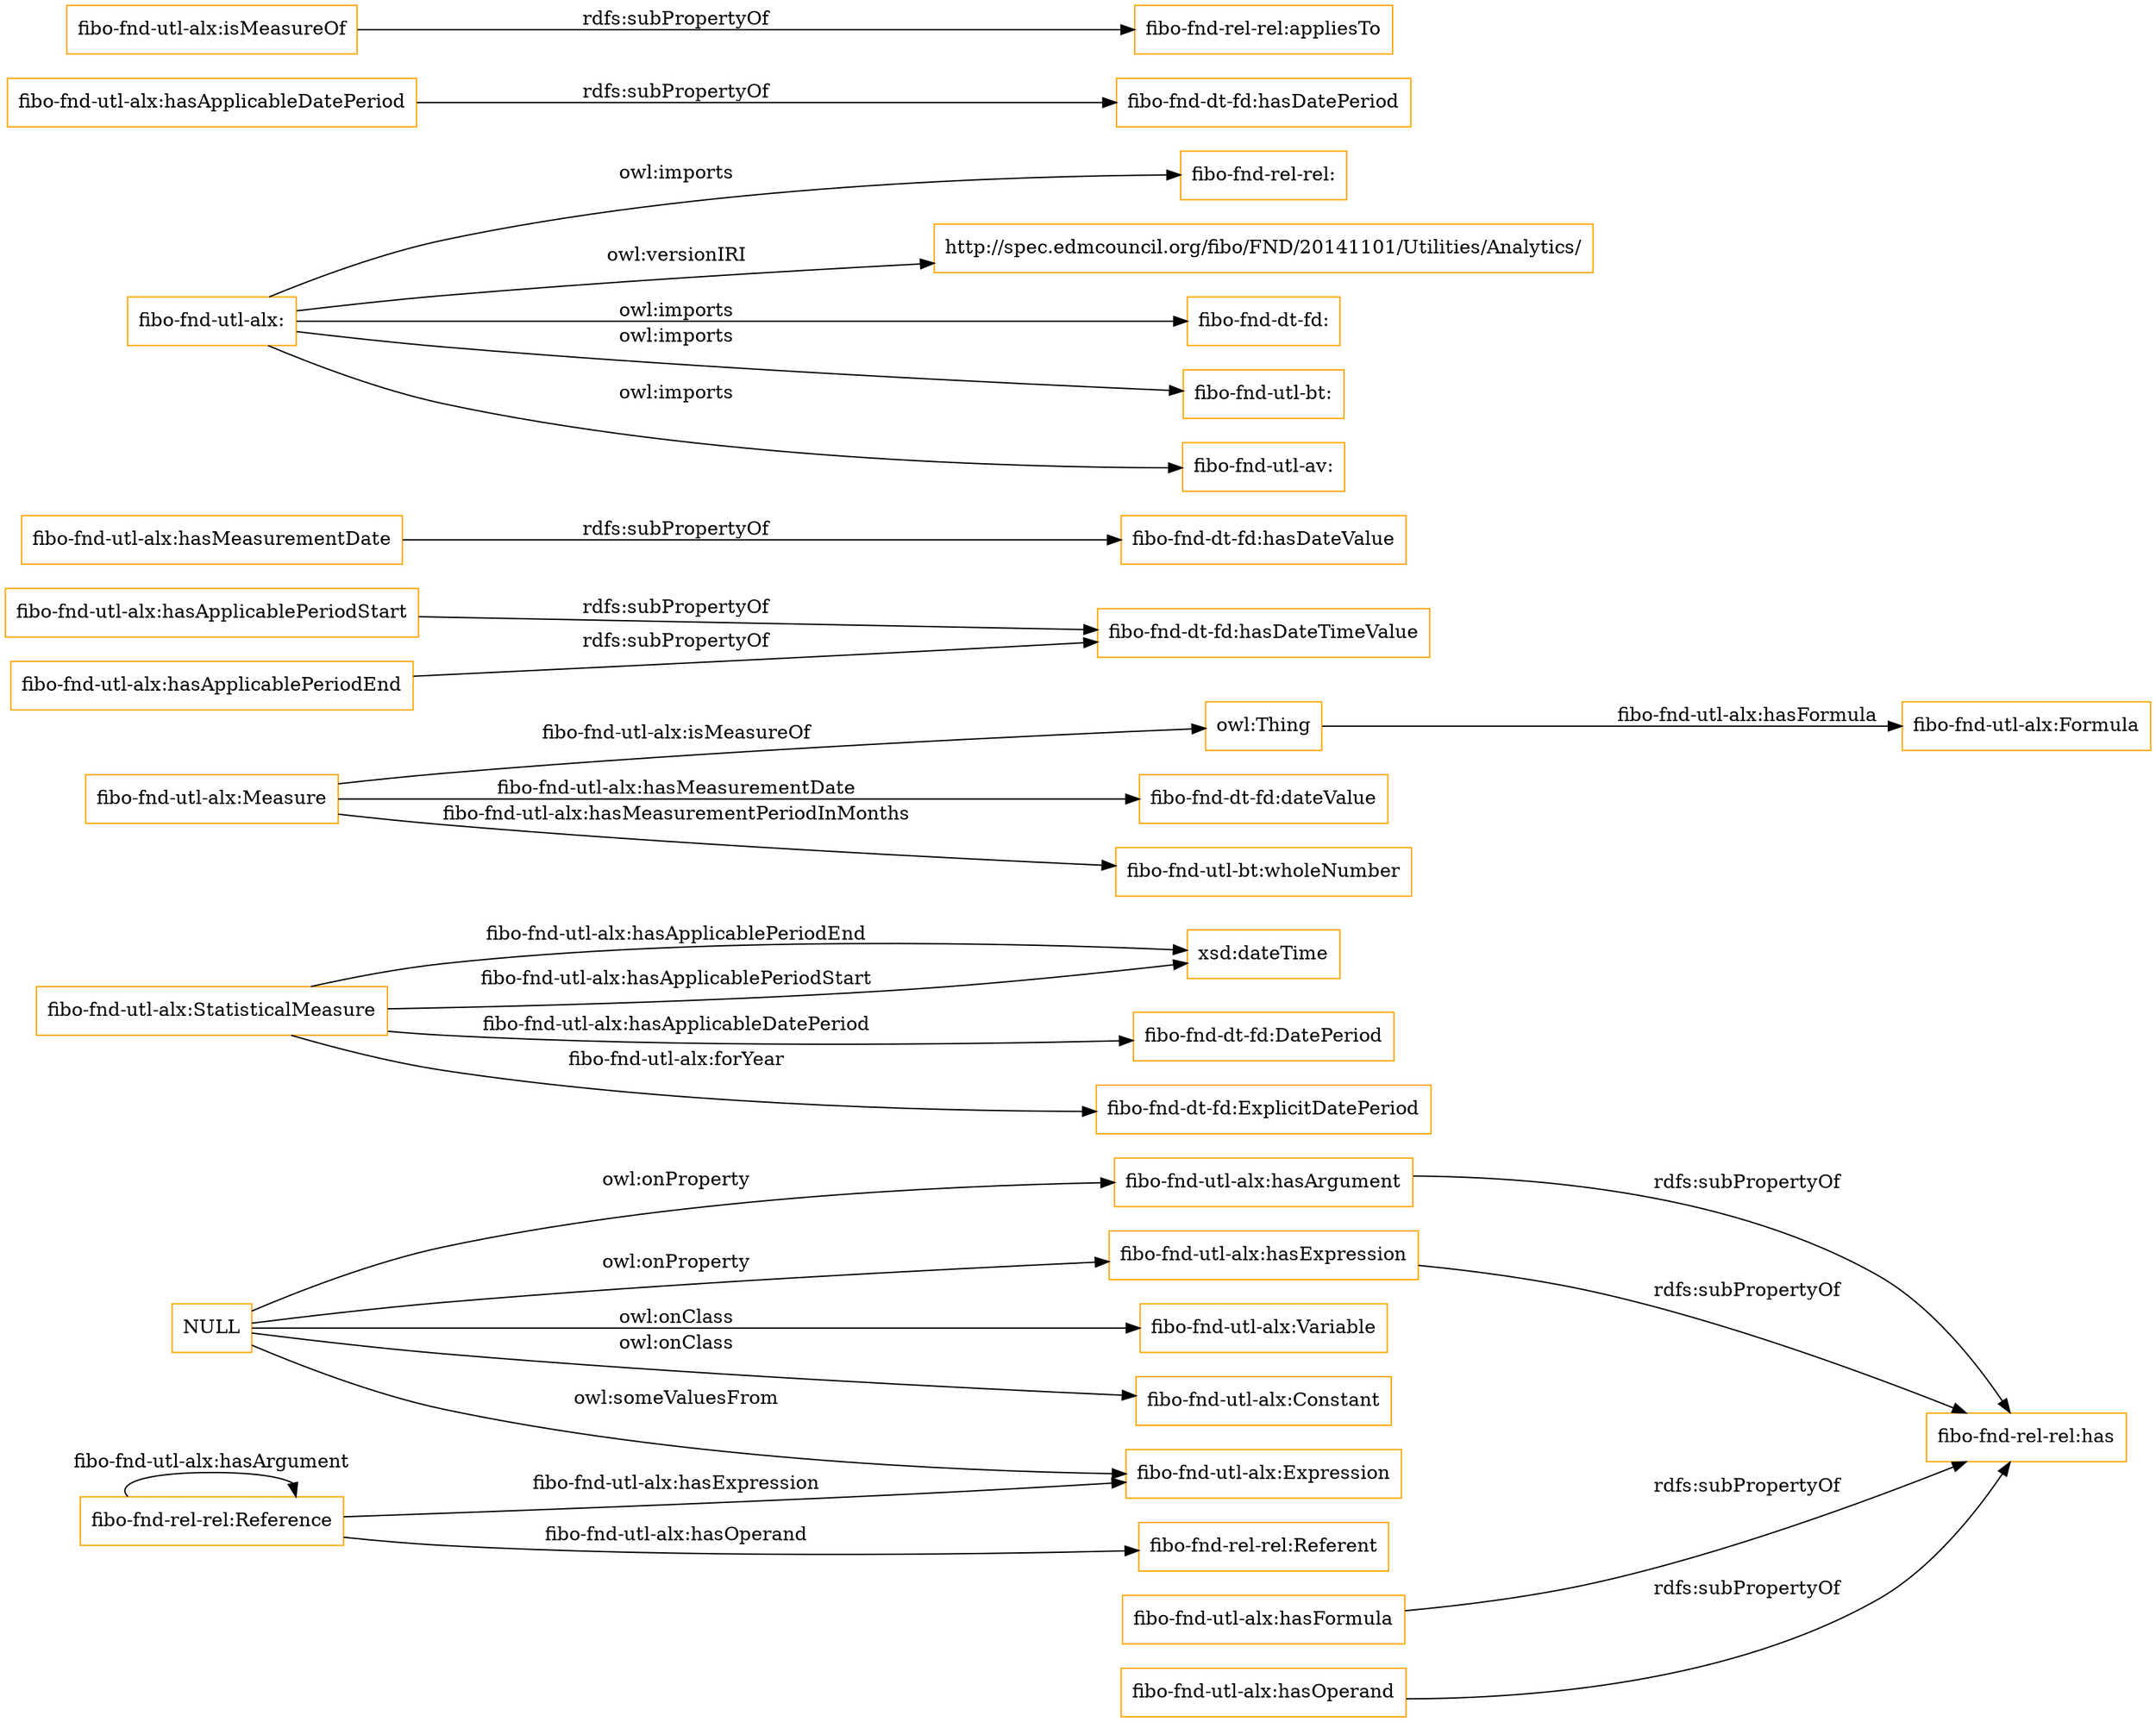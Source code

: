 digraph ar2dtool_diagram { 
rankdir=LR;
size="1501"
node [shape = rectangle, color="orange"]; "fibo-fnd-utl-alx:Variable" "fibo-fnd-utl-alx:StatisticalMeasure" "fibo-fnd-utl-alx:Measure" "fibo-fnd-utl-alx:Formula" "fibo-fnd-utl-alx:Expression" "fibo-fnd-utl-alx:Constant" ; /*classes style*/
	"fibo-fnd-utl-alx:hasApplicablePeriodStart" -> "fibo-fnd-dt-fd:hasDateTimeValue" [ label = "rdfs:subPropertyOf" ];
	"fibo-fnd-utl-alx:hasArgument" -> "fibo-fnd-rel-rel:has" [ label = "rdfs:subPropertyOf" ];
	"fibo-fnd-utl-alx:hasMeasurementDate" -> "fibo-fnd-dt-fd:hasDateValue" [ label = "rdfs:subPropertyOf" ];
	"fibo-fnd-utl-alx:hasFormula" -> "fibo-fnd-rel-rel:has" [ label = "rdfs:subPropertyOf" ];
	"fibo-fnd-utl-alx:" -> "fibo-fnd-rel-rel:" [ label = "owl:imports" ];
	"fibo-fnd-utl-alx:" -> "http://spec.edmcouncil.org/fibo/FND/20141101/Utilities/Analytics/" [ label = "owl:versionIRI" ];
	"fibo-fnd-utl-alx:" -> "fibo-fnd-dt-fd:" [ label = "owl:imports" ];
	"fibo-fnd-utl-alx:" -> "fibo-fnd-utl-bt:" [ label = "owl:imports" ];
	"fibo-fnd-utl-alx:" -> "fibo-fnd-utl-av:" [ label = "owl:imports" ];
	"fibo-fnd-utl-alx:hasOperand" -> "fibo-fnd-rel-rel:has" [ label = "rdfs:subPropertyOf" ];
	"fibo-fnd-utl-alx:hasExpression" -> "fibo-fnd-rel-rel:has" [ label = "rdfs:subPropertyOf" ];
	"fibo-fnd-utl-alx:hasApplicableDatePeriod" -> "fibo-fnd-dt-fd:hasDatePeriod" [ label = "rdfs:subPropertyOf" ];
	"fibo-fnd-utl-alx:hasApplicablePeriodEnd" -> "fibo-fnd-dt-fd:hasDateTimeValue" [ label = "rdfs:subPropertyOf" ];
	"fibo-fnd-utl-alx:isMeasureOf" -> "fibo-fnd-rel-rel:appliesTo" [ label = "rdfs:subPropertyOf" ];
	"NULL" -> "fibo-fnd-utl-alx:Expression" [ label = "owl:someValuesFrom" ];
	"NULL" -> "fibo-fnd-utl-alx:hasExpression" [ label = "owl:onProperty" ];
	"NULL" -> "fibo-fnd-utl-alx:Constant" [ label = "owl:onClass" ];
	"NULL" -> "fibo-fnd-utl-alx:hasArgument" [ label = "owl:onProperty" ];
	"NULL" -> "fibo-fnd-utl-alx:Variable" [ label = "owl:onClass" ];
	"owl:Thing" -> "fibo-fnd-utl-alx:Formula" [ label = "fibo-fnd-utl-alx:hasFormula" ];
	"fibo-fnd-utl-alx:StatisticalMeasure" -> "xsd:dateTime" [ label = "fibo-fnd-utl-alx:hasApplicablePeriodEnd" ];
	"fibo-fnd-utl-alx:Measure" -> "fibo-fnd-dt-fd:dateValue" [ label = "fibo-fnd-utl-alx:hasMeasurementDate" ];
	"fibo-fnd-utl-alx:Measure" -> "fibo-fnd-utl-bt:wholeNumber" [ label = "fibo-fnd-utl-alx:hasMeasurementPeriodInMonths" ];
	"fibo-fnd-utl-alx:StatisticalMeasure" -> "xsd:dateTime" [ label = "fibo-fnd-utl-alx:hasApplicablePeriodStart" ];
	"fibo-fnd-utl-alx:Measure" -> "owl:Thing" [ label = "fibo-fnd-utl-alx:isMeasureOf" ];
	"fibo-fnd-utl-alx:StatisticalMeasure" -> "fibo-fnd-dt-fd:DatePeriod" [ label = "fibo-fnd-utl-alx:hasApplicableDatePeriod" ];
	"fibo-fnd-rel-rel:Reference" -> "fibo-fnd-utl-alx:Expression" [ label = "fibo-fnd-utl-alx:hasExpression" ];
	"fibo-fnd-utl-alx:StatisticalMeasure" -> "fibo-fnd-dt-fd:ExplicitDatePeriod" [ label = "fibo-fnd-utl-alx:forYear" ];
	"fibo-fnd-rel-rel:Reference" -> "fibo-fnd-rel-rel:Reference" [ label = "fibo-fnd-utl-alx:hasArgument" ];
	"fibo-fnd-rel-rel:Reference" -> "fibo-fnd-rel-rel:Referent" [ label = "fibo-fnd-utl-alx:hasOperand" ];

}
